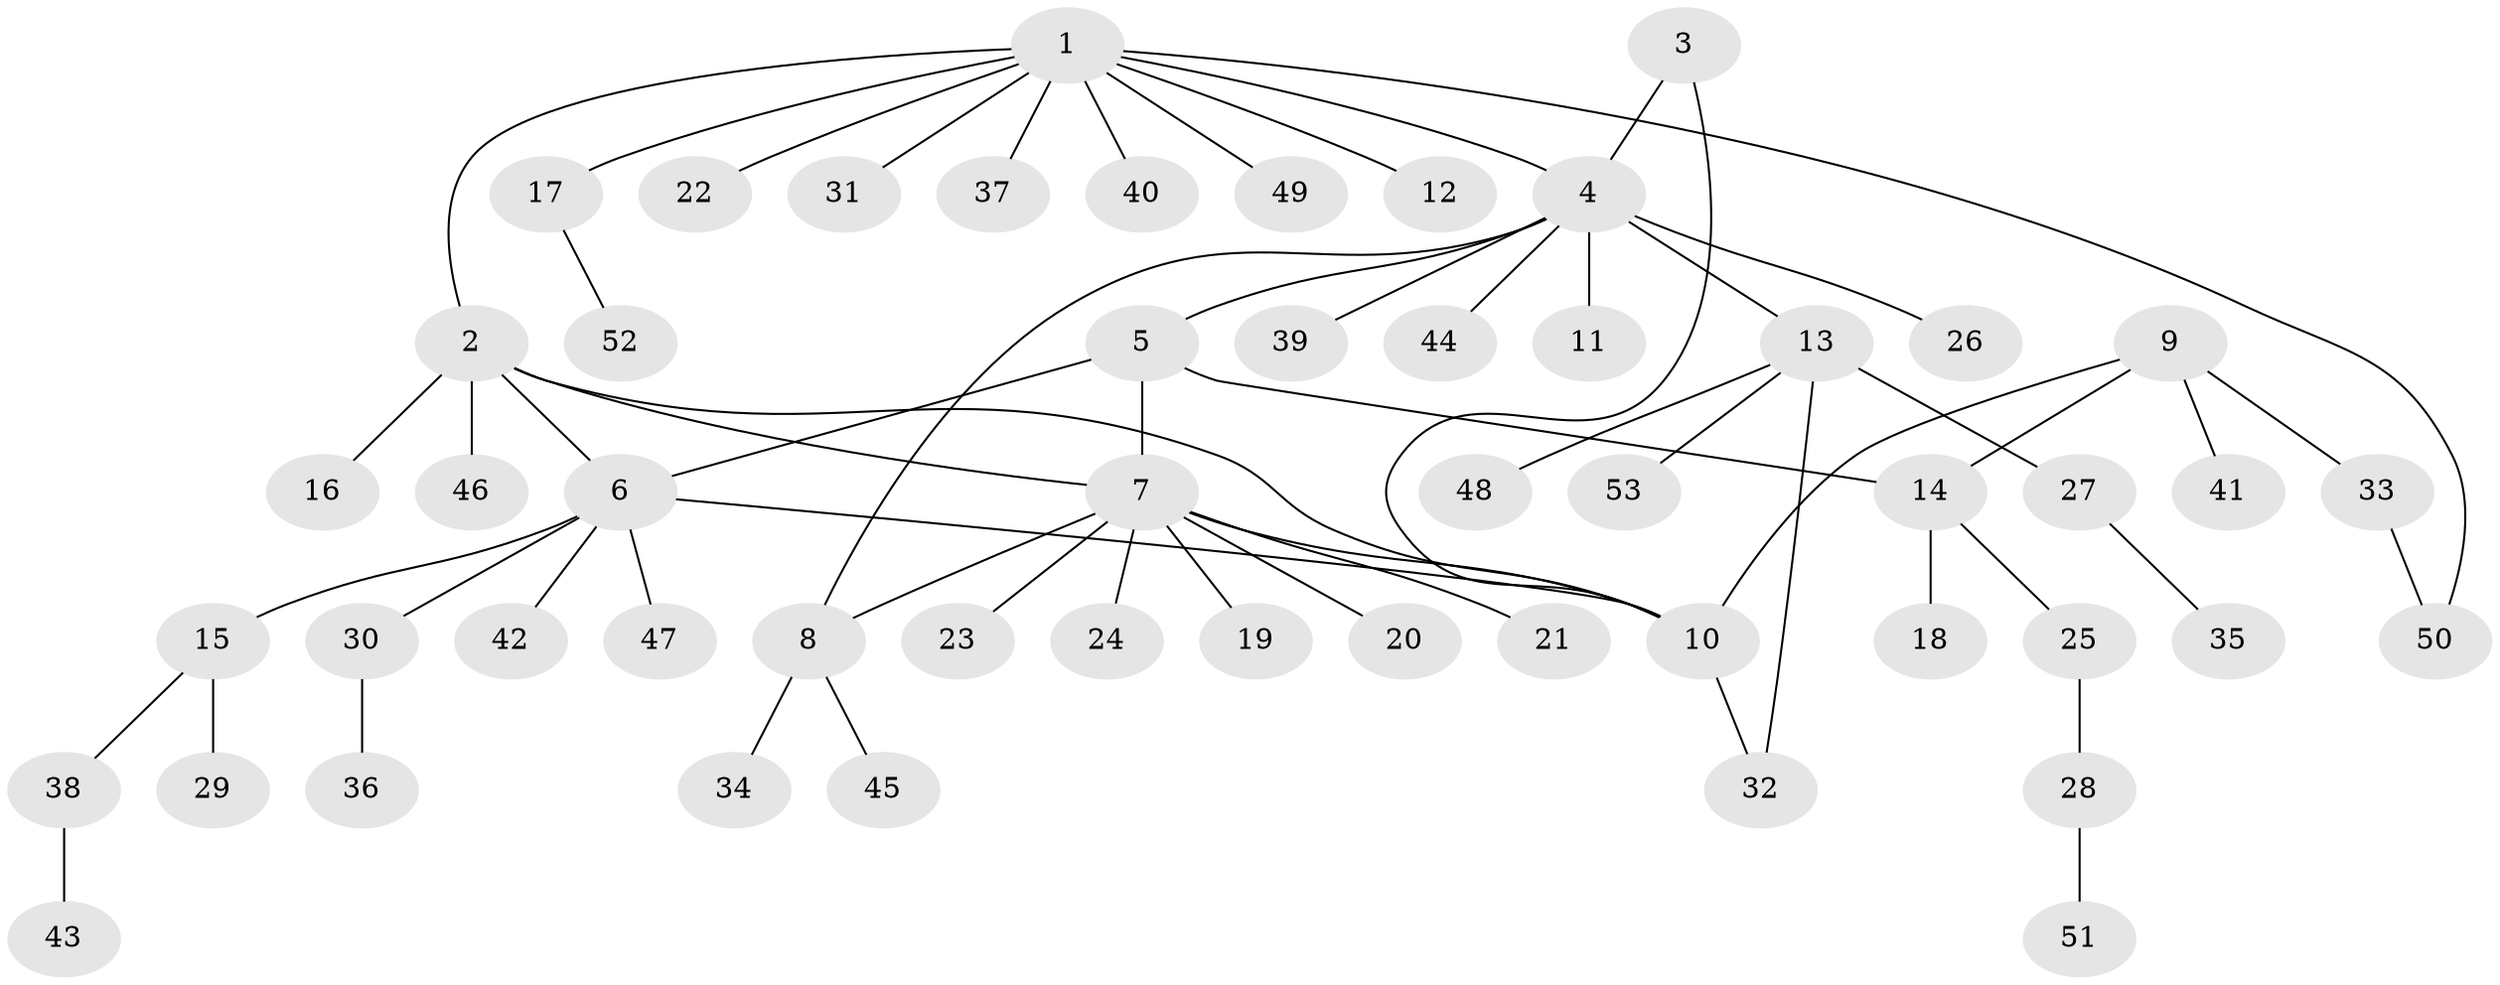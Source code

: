 // Generated by graph-tools (version 1.1) at 2025/15/03/09/25 04:15:55]
// undirected, 53 vertices, 61 edges
graph export_dot {
graph [start="1"]
  node [color=gray90,style=filled];
  1;
  2;
  3;
  4;
  5;
  6;
  7;
  8;
  9;
  10;
  11;
  12;
  13;
  14;
  15;
  16;
  17;
  18;
  19;
  20;
  21;
  22;
  23;
  24;
  25;
  26;
  27;
  28;
  29;
  30;
  31;
  32;
  33;
  34;
  35;
  36;
  37;
  38;
  39;
  40;
  41;
  42;
  43;
  44;
  45;
  46;
  47;
  48;
  49;
  50;
  51;
  52;
  53;
  1 -- 2;
  1 -- 4;
  1 -- 12;
  1 -- 17;
  1 -- 22;
  1 -- 31;
  1 -- 37;
  1 -- 40;
  1 -- 49;
  1 -- 50;
  2 -- 6;
  2 -- 7;
  2 -- 10;
  2 -- 16;
  2 -- 46;
  3 -- 4;
  3 -- 10;
  4 -- 5;
  4 -- 8;
  4 -- 11;
  4 -- 13;
  4 -- 26;
  4 -- 39;
  4 -- 44;
  5 -- 6;
  5 -- 7;
  5 -- 14;
  6 -- 10;
  6 -- 15;
  6 -- 30;
  6 -- 42;
  6 -- 47;
  7 -- 8;
  7 -- 10;
  7 -- 19;
  7 -- 20;
  7 -- 21;
  7 -- 23;
  7 -- 24;
  8 -- 34;
  8 -- 45;
  9 -- 10;
  9 -- 14;
  9 -- 33;
  9 -- 41;
  10 -- 32;
  13 -- 27;
  13 -- 32;
  13 -- 48;
  13 -- 53;
  14 -- 18;
  14 -- 25;
  15 -- 29;
  15 -- 38;
  17 -- 52;
  25 -- 28;
  27 -- 35;
  28 -- 51;
  30 -- 36;
  33 -- 50;
  38 -- 43;
}
